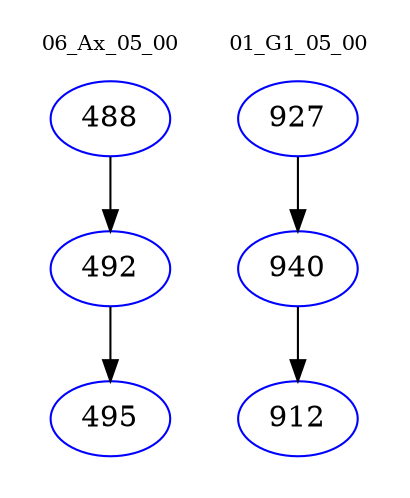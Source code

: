digraph{
subgraph cluster_0 {
color = white
label = "06_Ax_05_00";
fontsize=10;
T0_488 [label="488", color="blue"]
T0_488 -> T0_492 [color="black"]
T0_492 [label="492", color="blue"]
T0_492 -> T0_495 [color="black"]
T0_495 [label="495", color="blue"]
}
subgraph cluster_1 {
color = white
label = "01_G1_05_00";
fontsize=10;
T1_927 [label="927", color="blue"]
T1_927 -> T1_940 [color="black"]
T1_940 [label="940", color="blue"]
T1_940 -> T1_912 [color="black"]
T1_912 [label="912", color="blue"]
}
}
